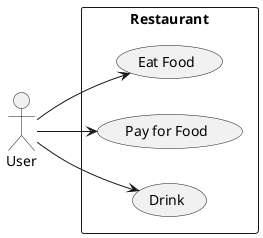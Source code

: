 @startuml

left to right direction
actor "User" as u
rectangle Restaurant {
  usecase "Eat Food" as UC1
  usecase "Pay for Food" as UC2
  usecase "Drink" as UC3
}
u --> UC1
u --> UC2
u --> UC3

@enduml